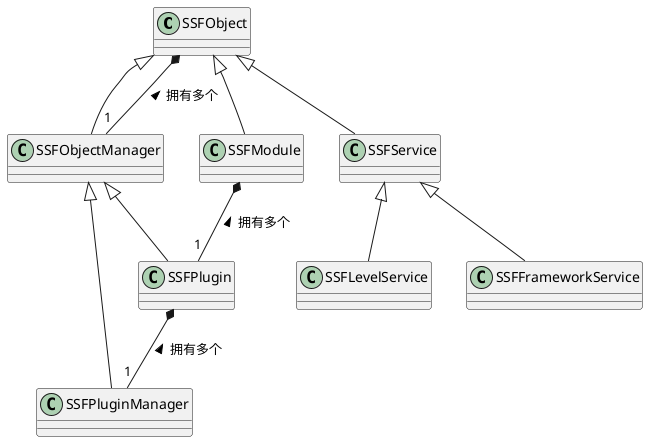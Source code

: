 ﻿@startuml SkywalkerServerFramework

class SSFObject
{
}

'继承自 SSFObject
SSFObject <|-- SSFObjectManager
SSFObject <|-- SSFModule
SSFObject <|-- SSFService
class SSFObjectManager
{

}

' SSFObject 与 SSFObjectManager
SSFObject *-- "1" SSFObjectManager : "拥有多个 <"

class SSFModule
{

}

' SSFModule 与 SSFPlugin
SSFModule *-- "1" SSFPlugin : "拥有多个 <"

class SSFService
{

}

'继承自 SSFObjectManager
SSFObjectManager <|-- SSFPlugin
SSFObjectManager <|-- SSFPluginManager
class SSFPlugin
{

}

class SSFPluginManager
{

}

' SSFPlugin 与 SSFPluginManager
SSFPlugin *-- "1" SSFPluginManager : "拥有多个 <"

'继承自 SSFOService
SSFService <|-- SSFFrameworkService
SSFService <|-- SSFLevelService
class SSFFrameworkService
{
}

class SSFLevelService
{
}

@enduml
